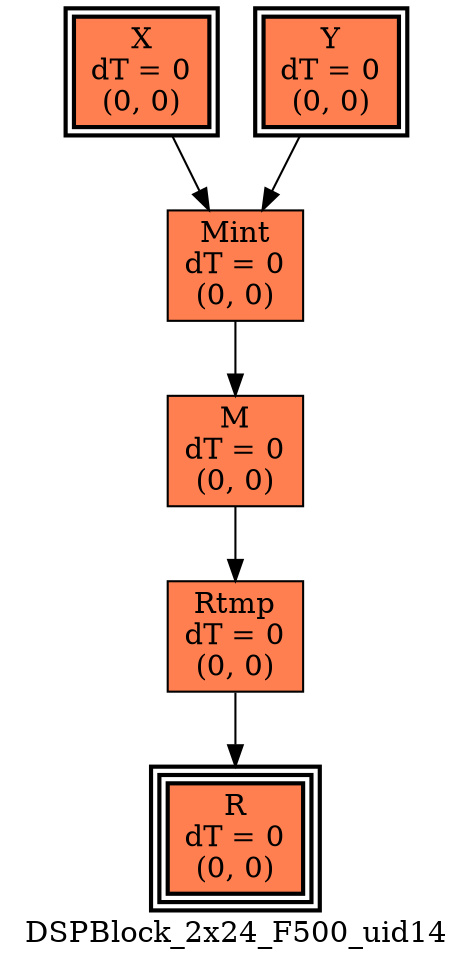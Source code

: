 digraph DSPBlock_2x24_F500_uid14
{
	//graph drawing options
	label=DSPBlock_2x24_F500_uid14;
	labelloc=bottom;
	labeljust=right;
	ratio=auto;
	nodesep=0.25;
	ranksep=0.5;

	//input/output signals of operator DSPBlock_2x24_F500_uid14
	X__DSPBlock_2x24_F500_uid14 [ label="X\ndT = 0\n(0, 0)", shape=box, color=black, style="bold, filled", fillcolor=coral, peripheries=2 ];
	Y__DSPBlock_2x24_F500_uid14 [ label="Y\ndT = 0\n(0, 0)", shape=box, color=black, style="bold, filled", fillcolor=coral, peripheries=2 ];
	R__DSPBlock_2x24_F500_uid14 [ label="R\ndT = 0\n(0, 0)", shape=box, color=black, style="bold, filled", fillcolor=coral, peripheries=3 ];
	{rank=same X__DSPBlock_2x24_F500_uid14, Y__DSPBlock_2x24_F500_uid14};
	{rank=same R__DSPBlock_2x24_F500_uid14};
	//internal signals of operator DSPBlock_2x24_F500_uid14
	Mint__DSPBlock_2x24_F500_uid14 [ label="Mint\ndT = 0\n(0, 0)", shape=box, color=black, style=filled, fillcolor=coral, peripheries=1 ];
	M__DSPBlock_2x24_F500_uid14 [ label="M\ndT = 0\n(0, 0)", shape=box, color=black, style=filled, fillcolor=coral, peripheries=1 ];
	Rtmp__DSPBlock_2x24_F500_uid14 [ label="Rtmp\ndT = 0\n(0, 0)", shape=box, color=black, style=filled, fillcolor=coral, peripheries=1 ];

	//subcomponents of operator DSPBlock_2x24_F500_uid14

	//input and internal signal connections of operator DSPBlock_2x24_F500_uid14
	X__DSPBlock_2x24_F500_uid14 -> Mint__DSPBlock_2x24_F500_uid14 [ arrowhead=normal, arrowsize=1.0, arrowtail=normal, color=black, dir=forward  ];
	Y__DSPBlock_2x24_F500_uid14 -> Mint__DSPBlock_2x24_F500_uid14 [ arrowhead=normal, arrowsize=1.0, arrowtail=normal, color=black, dir=forward  ];
	Mint__DSPBlock_2x24_F500_uid14 -> M__DSPBlock_2x24_F500_uid14 [ arrowhead=normal, arrowsize=1.0, arrowtail=normal, color=black, dir=forward  ];
	M__DSPBlock_2x24_F500_uid14 -> Rtmp__DSPBlock_2x24_F500_uid14 [ arrowhead=normal, arrowsize=1.0, arrowtail=normal, color=black, dir=forward  ];
	Rtmp__DSPBlock_2x24_F500_uid14 -> R__DSPBlock_2x24_F500_uid14 [ arrowhead=normal, arrowsize=1.0, arrowtail=normal, color=black, dir=forward  ];
}

